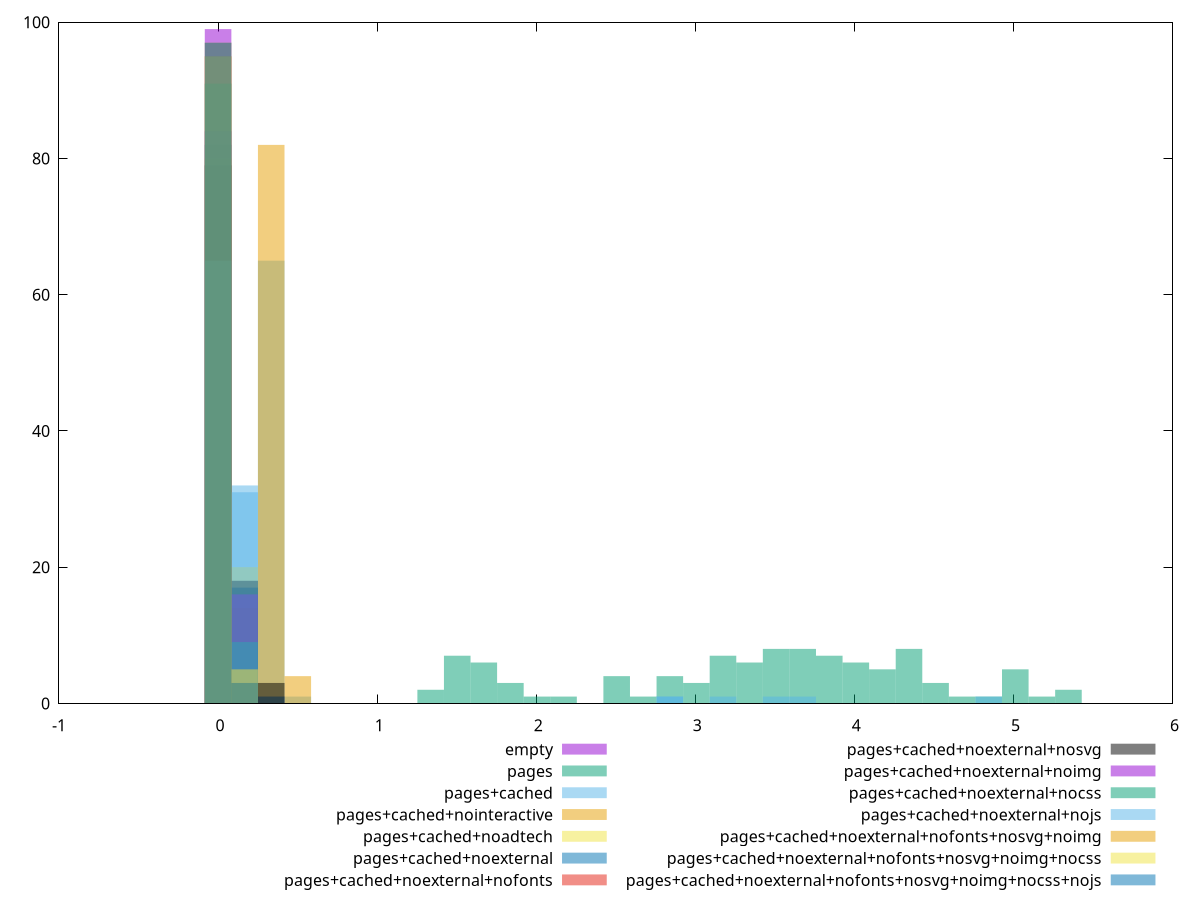 reset
set terminal svg size 640, 620 enhanced background rgb 'white'
set output "reprap/network-rtt/comparison/histogram/all_raw.svg"

$empty <<EOF
0.33411684063408287 1
0 99
EOF

$pages <<EOF
2.8399931453897045 4
5.011752609511243 5
5.345869450145326 2
1.8376426234874557 3
3.174109986023787 7
4.176460507926036 5
4.3435189282430775 8
3.842343667291953 7
4.009402087608994 6
4.510577348560119 3
1.3364673625363315 2
2.672934725072663 1
3.007051565706746 3
2.004701043804497 1
1.503525782853373 7
3.5082268266578702 8
3.6752852469749113 8
1.6705842031704143 6
4.844694189194201 1
4.67763576887716 1
2.5058763047556214 4
5.178811029828284 1
2.1717594641215388 1
3.3411684063408287 6
EOF

$pagesCached <<EOF
4.844694189194201 1
0.16705842031704143 32
2.8399931453897045 1
0.33411684063408287 65
0.5011752609511243 1
EOF

$pagesCachedNointeractive <<EOF
0.16705842031704143 14
0.33411684063408287 82
0.5011752609511243 4
EOF

$pagesCachedNoadtech <<EOF
0 80
0.16705842031704143 20
EOF

$pagesCachedNoexternal <<EOF
0 82
0.16705842031704143 17
0.33411684063408287 1
EOF

$pagesCachedNoexternalNofonts <<EOF
0.16705842031704143 5
0 95
EOF

$pagesCachedNoexternalNosvg <<EOF
0 79
0.16705842031704143 18
0.33411684063408287 3
EOF

$pagesCachedNoexternalNoimg <<EOF
0 84
0.16705842031704143 16
EOF

$pagesCachedNoexternalNocss <<EOF
0 91
0.16705842031704143 9
EOF

$pagesCachedNoexternalNojs <<EOF
0 65
0.16705842031704143 31
3.174109986023787 1
3.5082268266578702 1
2.8399931453897045 1
3.6752852469749113 1
EOF

$pagesCachedNoexternalNofontsNosvgNoimg <<EOF
0 97
0.16705842031704143 3
EOF

$pagesCachedNoexternalNofontsNosvgNoimgNocss <<EOF
0 95
0.16705842031704143 5
EOF

$pagesCachedNoexternalNofontsNosvgNoimgNocssNojs <<EOF
0 97
0.16705842031704143 3
EOF

set key outside below
set boxwidth 0.16705842031704143
set yrange [0:100]
set style fill transparent solid 0.5 noborder

plot \
  $empty title "empty" with boxes, \
  $pages title "pages" with boxes, \
  $pagesCached title "pages+cached" with boxes, \
  $pagesCachedNointeractive title "pages+cached+nointeractive" with boxes, \
  $pagesCachedNoadtech title "pages+cached+noadtech" with boxes, \
  $pagesCachedNoexternal title "pages+cached+noexternal" with boxes, \
  $pagesCachedNoexternalNofonts title "pages+cached+noexternal+nofonts" with boxes, \
  $pagesCachedNoexternalNosvg title "pages+cached+noexternal+nosvg" with boxes, \
  $pagesCachedNoexternalNoimg title "pages+cached+noexternal+noimg" with boxes, \
  $pagesCachedNoexternalNocss title "pages+cached+noexternal+nocss" with boxes, \
  $pagesCachedNoexternalNojs title "pages+cached+noexternal+nojs" with boxes, \
  $pagesCachedNoexternalNofontsNosvgNoimg title "pages+cached+noexternal+nofonts+nosvg+noimg" with boxes, \
  $pagesCachedNoexternalNofontsNosvgNoimgNocss title "pages+cached+noexternal+nofonts+nosvg+noimg+nocss" with boxes, \
  $pagesCachedNoexternalNofontsNosvgNoimgNocssNojs title "pages+cached+noexternal+nofonts+nosvg+noimg+nocss+nojs" with boxes, \


reset